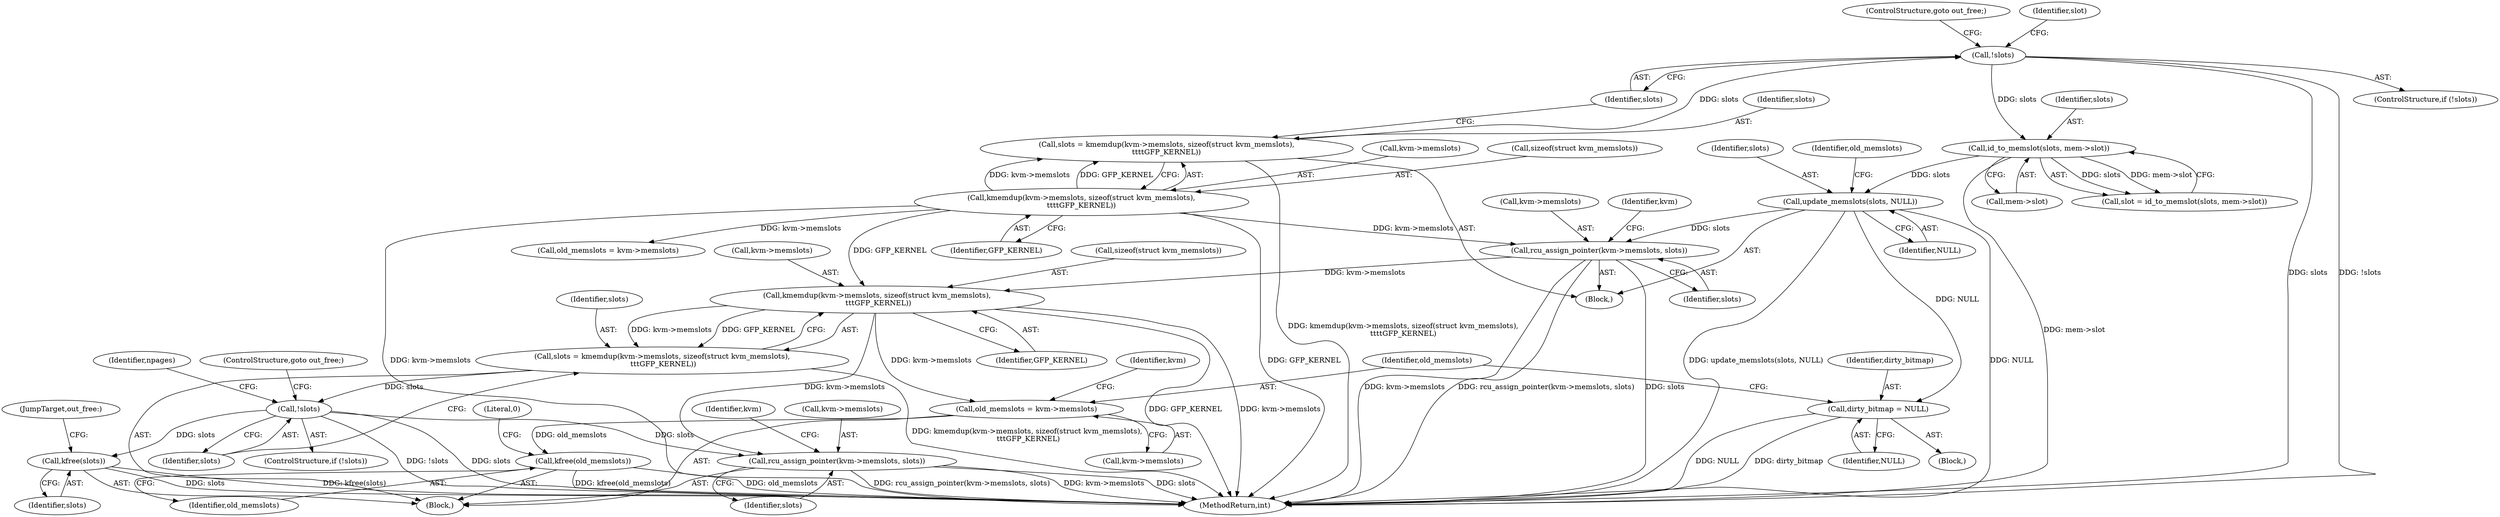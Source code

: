 digraph "0_linux_e40f193f5bb022e927a57a4f5d5194e4f12ddb74@API" {
"1000401" [label="(Call,update_memslots(slots, NULL))"];
"1000391" [label="(Call,id_to_memslot(slots, mem->slot))"];
"1000386" [label="(Call,!slots)"];
"1000376" [label="(Call,slots = kmemdup(kvm->memslots, sizeof(struct kvm_memslots),\n\t\t\t\tGFP_KERNEL))"];
"1000378" [label="(Call,kmemdup(kvm->memslots, sizeof(struct kvm_memslots),\n\t\t\t\tGFP_KERNEL))"];
"1000409" [label="(Call,rcu_assign_pointer(kvm->memslots, slots))"];
"1000437" [label="(Call,kmemdup(kvm->memslots, sizeof(struct kvm_memslots),\n \t\t\tGFP_KERNEL))"];
"1000435" [label="(Call,slots = kmemdup(kvm->memslots, sizeof(struct kvm_memslots),\n \t\t\tGFP_KERNEL))"];
"1000445" [label="(Call,!slots)"];
"1000466" [label="(Call,rcu_assign_pointer(kvm->memslots, slots))"];
"1000486" [label="(Call,kfree(slots))"];
"1000461" [label="(Call,old_memslots = kvm->memslots)"];
"1000481" [label="(Call,kfree(old_memslots))"];
"1000458" [label="(Call,dirty_bitmap = NULL)"];
"1000116" [label="(Block,)"];
"1000402" [label="(Identifier,slots)"];
"1000388" [label="(ControlStructure,goto out_free;)"];
"1000391" [label="(Call,id_to_memslot(slots, mem->slot))"];
"1000488" [label="(JumpTarget,out_free:)"];
"1000386" [label="(Call,!slots)"];
"1000379" [label="(Call,kvm->memslots)"];
"1000370" [label="(Block,)"];
"1000470" [label="(Identifier,slots)"];
"1000492" [label="(MethodReturn,int)"];
"1000409" [label="(Call,rcu_assign_pointer(kvm->memslots, slots))"];
"1000457" [label="(Block,)"];
"1000438" [label="(Call,kvm->memslots)"];
"1000443" [label="(Identifier,GFP_KERNEL)"];
"1000389" [label="(Call,slot = id_to_memslot(slots, mem->slot))"];
"1000392" [label="(Identifier,slots)"];
"1000377" [label="(Identifier,slots)"];
"1000413" [label="(Identifier,slots)"];
"1000401" [label="(Call,update_memslots(slots, NULL))"];
"1000474" [label="(Identifier,kvm)"];
"1000378" [label="(Call,kmemdup(kvm->memslots, sizeof(struct kvm_memslots),\n\t\t\t\tGFP_KERNEL))"];
"1000393" [label="(Call,mem->slot)"];
"1000437" [label="(Call,kmemdup(kvm->memslots, sizeof(struct kvm_memslots),\n \t\t\tGFP_KERNEL))"];
"1000447" [label="(ControlStructure,goto out_free;)"];
"1000403" [label="(Identifier,NULL)"];
"1000435" [label="(Call,slots = kmemdup(kvm->memslots, sizeof(struct kvm_memslots),\n \t\t\tGFP_KERNEL))"];
"1000466" [label="(Call,rcu_assign_pointer(kvm->memslots, slots))"];
"1000446" [label="(Identifier,slots)"];
"1000487" [label="(Identifier,slots)"];
"1000463" [label="(Call,kvm->memslots)"];
"1000468" [label="(Identifier,kvm)"];
"1000486" [label="(Call,kfree(slots))"];
"1000461" [label="(Call,old_memslots = kvm->memslots)"];
"1000376" [label="(Call,slots = kmemdup(kvm->memslots, sizeof(struct kvm_memslots),\n\t\t\t\tGFP_KERNEL))"];
"1000405" [label="(Identifier,old_memslots)"];
"1000436" [label="(Identifier,slots)"];
"1000444" [label="(ControlStructure,if (!slots))"];
"1000417" [label="(Identifier,kvm)"];
"1000462" [label="(Identifier,old_memslots)"];
"1000384" [label="(Identifier,GFP_KERNEL)"];
"1000390" [label="(Identifier,slot)"];
"1000482" [label="(Identifier,old_memslots)"];
"1000404" [label="(Call,old_memslots = kvm->memslots)"];
"1000458" [label="(Call,dirty_bitmap = NULL)"];
"1000387" [label="(Identifier,slots)"];
"1000445" [label="(Call,!slots)"];
"1000467" [label="(Call,kvm->memslots)"];
"1000460" [label="(Identifier,NULL)"];
"1000481" [label="(Call,kfree(old_memslots))"];
"1000382" [label="(Call,sizeof(struct kvm_memslots))"];
"1000449" [label="(Identifier,npages)"];
"1000459" [label="(Identifier,dirty_bitmap)"];
"1000441" [label="(Call,sizeof(struct kvm_memslots))"];
"1000410" [label="(Call,kvm->memslots)"];
"1000484" [label="(Literal,0)"];
"1000385" [label="(ControlStructure,if (!slots))"];
"1000401" -> "1000370"  [label="AST: "];
"1000401" -> "1000403"  [label="CFG: "];
"1000402" -> "1000401"  [label="AST: "];
"1000403" -> "1000401"  [label="AST: "];
"1000405" -> "1000401"  [label="CFG: "];
"1000401" -> "1000492"  [label="DDG: update_memslots(slots, NULL)"];
"1000401" -> "1000492"  [label="DDG: NULL"];
"1000391" -> "1000401"  [label="DDG: slots"];
"1000401" -> "1000409"  [label="DDG: slots"];
"1000401" -> "1000458"  [label="DDG: NULL"];
"1000391" -> "1000389"  [label="AST: "];
"1000391" -> "1000393"  [label="CFG: "];
"1000392" -> "1000391"  [label="AST: "];
"1000393" -> "1000391"  [label="AST: "];
"1000389" -> "1000391"  [label="CFG: "];
"1000391" -> "1000492"  [label="DDG: mem->slot"];
"1000391" -> "1000389"  [label="DDG: slots"];
"1000391" -> "1000389"  [label="DDG: mem->slot"];
"1000386" -> "1000391"  [label="DDG: slots"];
"1000386" -> "1000385"  [label="AST: "];
"1000386" -> "1000387"  [label="CFG: "];
"1000387" -> "1000386"  [label="AST: "];
"1000388" -> "1000386"  [label="CFG: "];
"1000390" -> "1000386"  [label="CFG: "];
"1000386" -> "1000492"  [label="DDG: slots"];
"1000386" -> "1000492"  [label="DDG: !slots"];
"1000376" -> "1000386"  [label="DDG: slots"];
"1000376" -> "1000370"  [label="AST: "];
"1000376" -> "1000378"  [label="CFG: "];
"1000377" -> "1000376"  [label="AST: "];
"1000378" -> "1000376"  [label="AST: "];
"1000387" -> "1000376"  [label="CFG: "];
"1000376" -> "1000492"  [label="DDG: kmemdup(kvm->memslots, sizeof(struct kvm_memslots),\n\t\t\t\tGFP_KERNEL)"];
"1000378" -> "1000376"  [label="DDG: kvm->memslots"];
"1000378" -> "1000376"  [label="DDG: GFP_KERNEL"];
"1000378" -> "1000384"  [label="CFG: "];
"1000379" -> "1000378"  [label="AST: "];
"1000382" -> "1000378"  [label="AST: "];
"1000384" -> "1000378"  [label="AST: "];
"1000378" -> "1000492"  [label="DDG: GFP_KERNEL"];
"1000378" -> "1000492"  [label="DDG: kvm->memslots"];
"1000378" -> "1000404"  [label="DDG: kvm->memslots"];
"1000378" -> "1000409"  [label="DDG: kvm->memslots"];
"1000378" -> "1000437"  [label="DDG: GFP_KERNEL"];
"1000409" -> "1000370"  [label="AST: "];
"1000409" -> "1000413"  [label="CFG: "];
"1000410" -> "1000409"  [label="AST: "];
"1000413" -> "1000409"  [label="AST: "];
"1000417" -> "1000409"  [label="CFG: "];
"1000409" -> "1000492"  [label="DDG: rcu_assign_pointer(kvm->memslots, slots)"];
"1000409" -> "1000492"  [label="DDG: slots"];
"1000409" -> "1000492"  [label="DDG: kvm->memslots"];
"1000409" -> "1000437"  [label="DDG: kvm->memslots"];
"1000437" -> "1000435"  [label="AST: "];
"1000437" -> "1000443"  [label="CFG: "];
"1000438" -> "1000437"  [label="AST: "];
"1000441" -> "1000437"  [label="AST: "];
"1000443" -> "1000437"  [label="AST: "];
"1000435" -> "1000437"  [label="CFG: "];
"1000437" -> "1000492"  [label="DDG: GFP_KERNEL"];
"1000437" -> "1000492"  [label="DDG: kvm->memslots"];
"1000437" -> "1000435"  [label="DDG: kvm->memslots"];
"1000437" -> "1000435"  [label="DDG: GFP_KERNEL"];
"1000437" -> "1000461"  [label="DDG: kvm->memslots"];
"1000437" -> "1000466"  [label="DDG: kvm->memslots"];
"1000435" -> "1000116"  [label="AST: "];
"1000436" -> "1000435"  [label="AST: "];
"1000446" -> "1000435"  [label="CFG: "];
"1000435" -> "1000492"  [label="DDG: kmemdup(kvm->memslots, sizeof(struct kvm_memslots),\n \t\t\tGFP_KERNEL)"];
"1000435" -> "1000445"  [label="DDG: slots"];
"1000445" -> "1000444"  [label="AST: "];
"1000445" -> "1000446"  [label="CFG: "];
"1000446" -> "1000445"  [label="AST: "];
"1000447" -> "1000445"  [label="CFG: "];
"1000449" -> "1000445"  [label="CFG: "];
"1000445" -> "1000492"  [label="DDG: slots"];
"1000445" -> "1000492"  [label="DDG: !slots"];
"1000445" -> "1000466"  [label="DDG: slots"];
"1000445" -> "1000486"  [label="DDG: slots"];
"1000466" -> "1000116"  [label="AST: "];
"1000466" -> "1000470"  [label="CFG: "];
"1000467" -> "1000466"  [label="AST: "];
"1000470" -> "1000466"  [label="AST: "];
"1000474" -> "1000466"  [label="CFG: "];
"1000466" -> "1000492"  [label="DDG: kvm->memslots"];
"1000466" -> "1000492"  [label="DDG: slots"];
"1000466" -> "1000492"  [label="DDG: rcu_assign_pointer(kvm->memslots, slots)"];
"1000486" -> "1000116"  [label="AST: "];
"1000486" -> "1000487"  [label="CFG: "];
"1000487" -> "1000486"  [label="AST: "];
"1000488" -> "1000486"  [label="CFG: "];
"1000486" -> "1000492"  [label="DDG: kfree(slots)"];
"1000486" -> "1000492"  [label="DDG: slots"];
"1000461" -> "1000116"  [label="AST: "];
"1000461" -> "1000463"  [label="CFG: "];
"1000462" -> "1000461"  [label="AST: "];
"1000463" -> "1000461"  [label="AST: "];
"1000468" -> "1000461"  [label="CFG: "];
"1000461" -> "1000481"  [label="DDG: old_memslots"];
"1000481" -> "1000116"  [label="AST: "];
"1000481" -> "1000482"  [label="CFG: "];
"1000482" -> "1000481"  [label="AST: "];
"1000484" -> "1000481"  [label="CFG: "];
"1000481" -> "1000492"  [label="DDG: kfree(old_memslots)"];
"1000481" -> "1000492"  [label="DDG: old_memslots"];
"1000458" -> "1000457"  [label="AST: "];
"1000458" -> "1000460"  [label="CFG: "];
"1000459" -> "1000458"  [label="AST: "];
"1000460" -> "1000458"  [label="AST: "];
"1000462" -> "1000458"  [label="CFG: "];
"1000458" -> "1000492"  [label="DDG: NULL"];
"1000458" -> "1000492"  [label="DDG: dirty_bitmap"];
}
